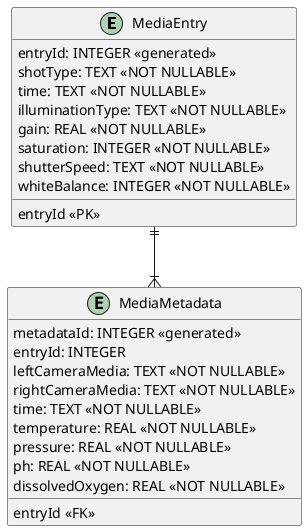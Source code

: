@startuml
skinparam linetype ortho
entity MediaEntry {
   entryId: INTEGER <<generated>>
   shotType: TEXT <<NOT NULLABLE>>	
   time: TEXT <<NOT NULLABLE>>	
   illuminationType: TEXT <<NOT NULLABLE>>	
   gain: REAL <<NOT NULLABLE>>	
   saturation: INTEGER <<NOT NULLABLE>>
   shutterSpeed: TEXT <<NOT NULLABLE>>
   whiteBalance: INTEGER <<NOT NULLABLE>>	
   __
   entryId <<PK>>
}
entity MediaMetadata {
   metadataId: INTEGER <<generated>>
   entryId: INTEGER	
   leftCameraMedia: TEXT <<NOT NULLABLE>>
   rightCameraMedia: TEXT <<NOT NULLABLE>>
   time: TEXT <<NOT NULLABLE>>
   temperature: REAL <<NOT NULLABLE>>
   pressure: REAL <<NOT NULLABLE>>
   ph: REAL <<NOT NULLABLE>>
   dissolvedOxygen: REAL <<NOT NULLABLE>>
   __
   entryId <<FK>>
}
MediaEntry ||--|{ MediaMetadata
@enduml
